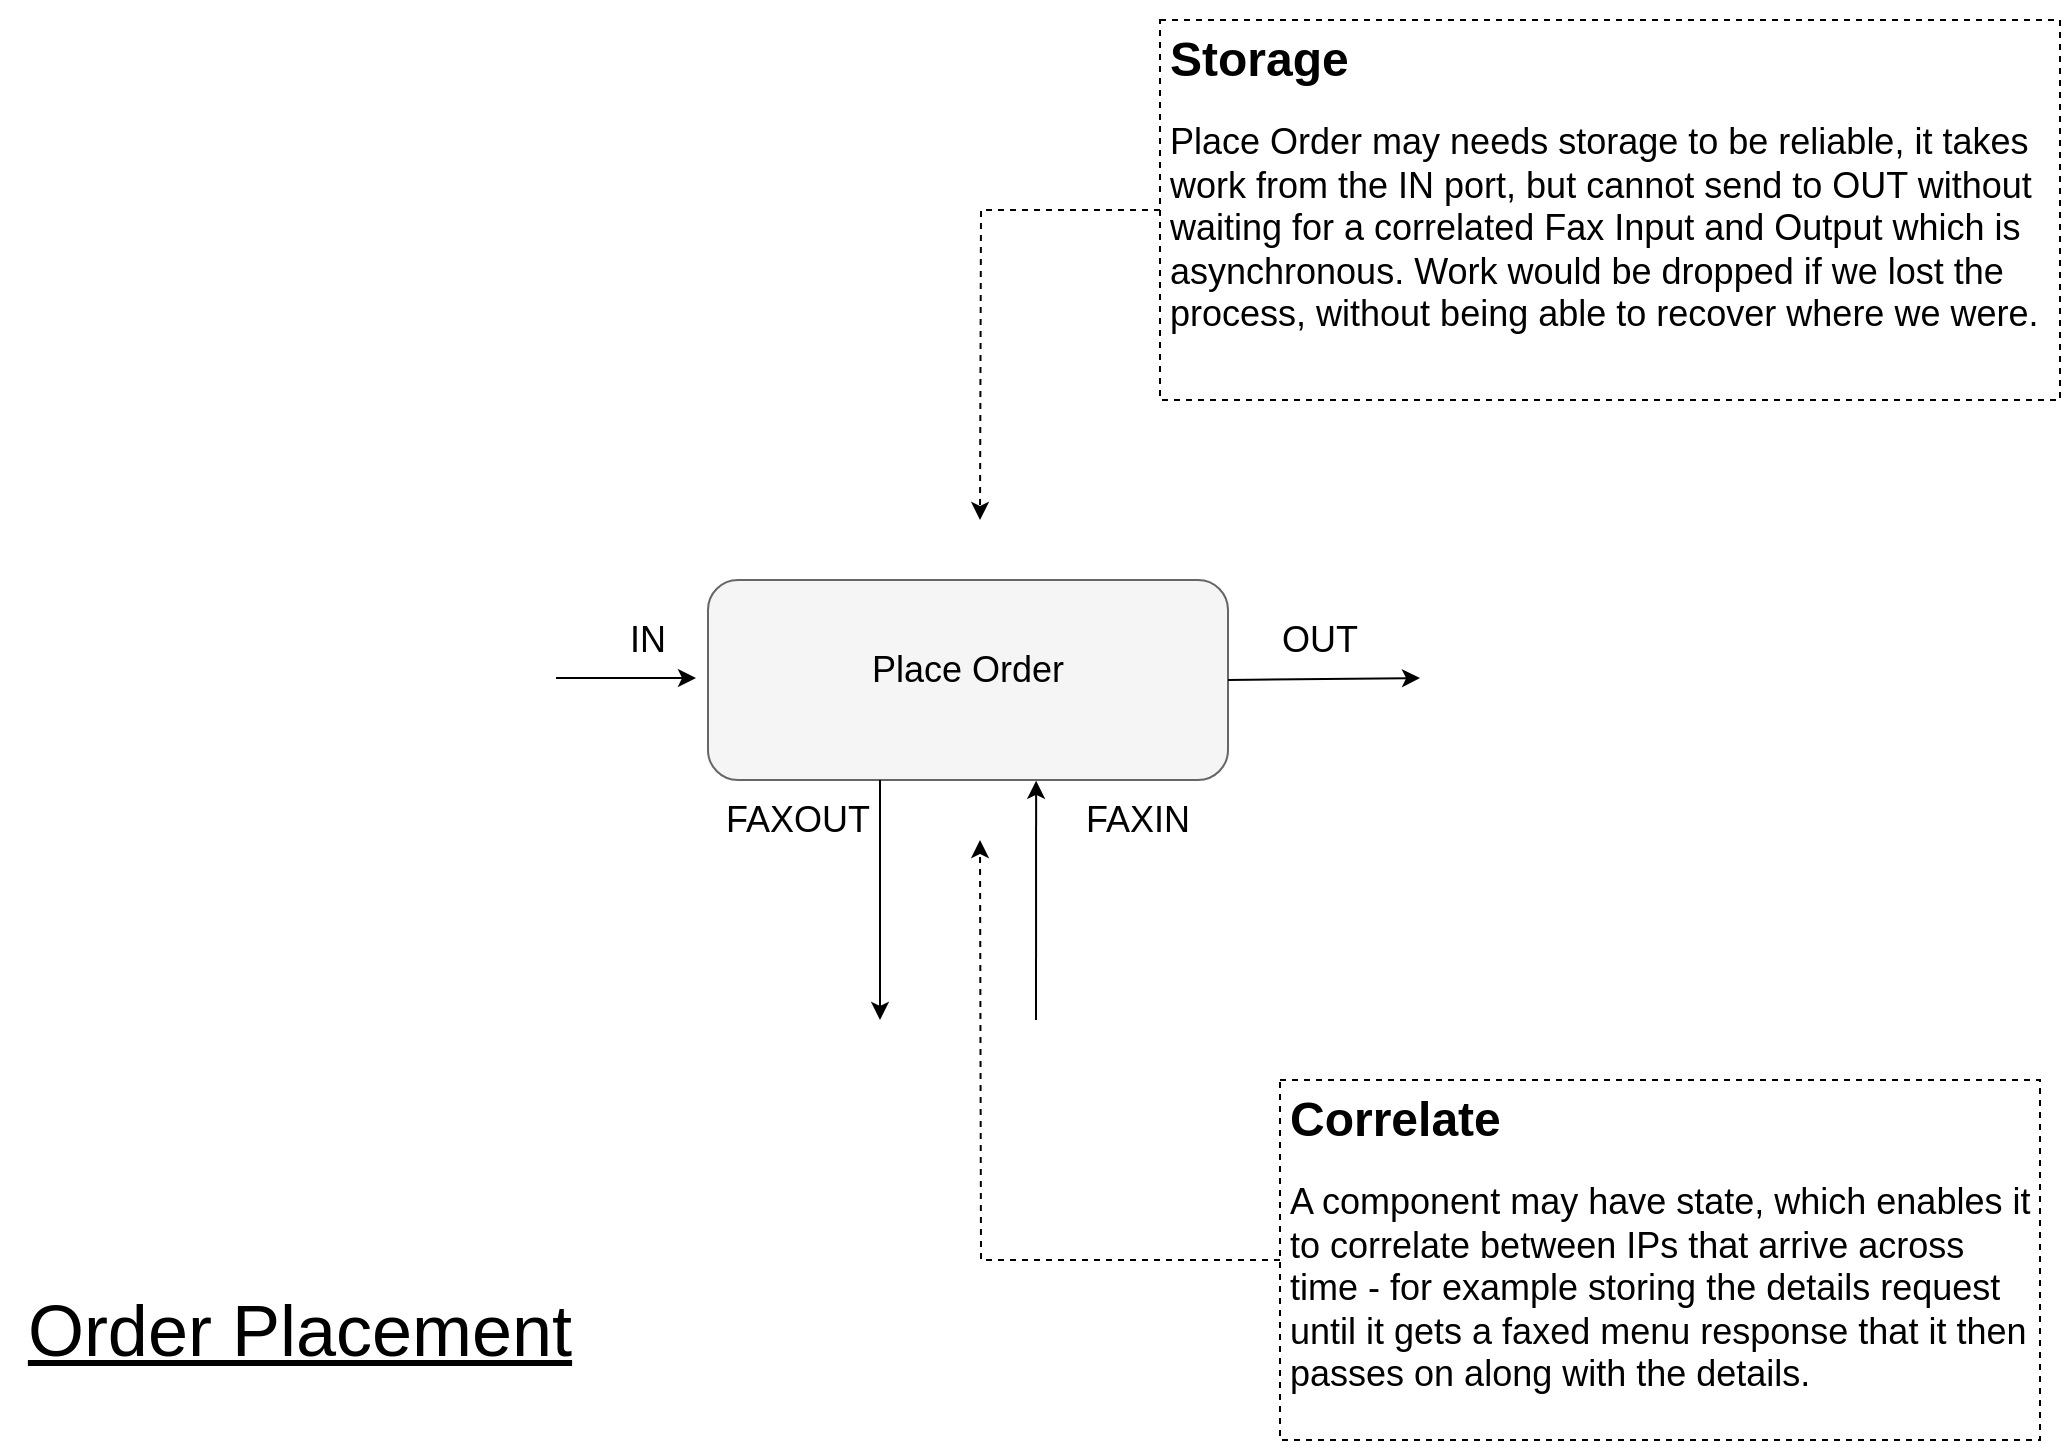 <mxfile version="15.2.7" type="device"><diagram id="E5FjDxnkOW2KMW4JsGUY" name="Page-1"><mxGraphModel dx="1923" dy="1186" grid="1" gridSize="10" guides="1" tooltips="1" connect="1" arrows="1" fold="1" page="1" pageScale="1" pageWidth="1169" pageHeight="827" math="0" shadow="0"><root><mxCell id="0"/><mxCell id="1" parent="0"/><mxCell id="_nZbbQgpn2xU3Poc0D8L-3" value="" style="endArrow=classic;html=1;" edge="1" parent="1"><mxGeometry width="50" height="50" relative="1" as="geometry"><mxPoint x="378" y="389" as="sourcePoint"/><mxPoint x="448" y="389" as="targetPoint"/></mxGeometry></mxCell><mxCell id="_nZbbQgpn2xU3Poc0D8L-5" value="&lt;font style=&quot;font-size: 18px&quot;&gt;IN&lt;/font&gt;" style="text;html=1;strokeColor=none;fillColor=none;align=center;verticalAlign=middle;whiteSpace=wrap;rounded=0;" vertex="1" parent="1"><mxGeometry x="394" y="360" width="60" height="20" as="geometry"/></mxCell><mxCell id="_nZbbQgpn2xU3Poc0D8L-8" value="" style="rounded=1;whiteSpace=wrap;html=1;fillColor=#f5f5f5;strokeColor=#666666;fontColor=#333333;" vertex="1" parent="1"><mxGeometry x="454" y="340" width="260" height="100" as="geometry"/></mxCell><mxCell id="_nZbbQgpn2xU3Poc0D8L-9" value="&lt;font style=&quot;font-size: 18px&quot;&gt;Place Order&lt;/font&gt;" style="text;html=1;strokeColor=none;fillColor=none;align=center;verticalAlign=middle;whiteSpace=wrap;rounded=0;" vertex="1" parent="1"><mxGeometry x="529" y="360" width="110" height="50" as="geometry"/></mxCell><mxCell id="_nZbbQgpn2xU3Poc0D8L-16" value="" style="endArrow=classic;html=1;exitX=1;exitY=0.5;exitDx=0;exitDy=0;" edge="1" parent="1"><mxGeometry width="50" height="50" relative="1" as="geometry"><mxPoint x="714" y="390" as="sourcePoint"/><mxPoint x="810" y="389" as="targetPoint"/></mxGeometry></mxCell><mxCell id="_nZbbQgpn2xU3Poc0D8L-17" value="&lt;font style=&quot;font-size: 18px&quot;&gt;OUT&lt;/font&gt;" style="text;html=1;strokeColor=none;fillColor=none;align=center;verticalAlign=middle;whiteSpace=wrap;rounded=0;" vertex="1" parent="1"><mxGeometry x="730" y="360" width="60" height="20" as="geometry"/></mxCell><mxCell id="_nZbbQgpn2xU3Poc0D8L-18" value="&lt;span style=&quot;font-size: 36px&quot;&gt;&lt;u&gt;Order Placement&lt;/u&gt;&lt;/span&gt;" style="text;html=1;strokeColor=none;fillColor=none;align=center;verticalAlign=middle;whiteSpace=wrap;rounded=0;" vertex="1" parent="1"><mxGeometry x="100" y="690" width="300" height="50" as="geometry"/></mxCell><mxCell id="_nZbbQgpn2xU3Poc0D8L-19" value="" style="endArrow=classic;html=1;" edge="1" parent="1"><mxGeometry width="50" height="50" relative="1" as="geometry"><mxPoint x="540" y="440" as="sourcePoint"/><mxPoint x="540" y="560" as="targetPoint"/></mxGeometry></mxCell><mxCell id="_nZbbQgpn2xU3Poc0D8L-20" value="&lt;font style=&quot;font-size: 18px&quot;&gt;FAXOUT&lt;/font&gt;" style="text;html=1;strokeColor=none;fillColor=none;align=center;verticalAlign=middle;whiteSpace=wrap;rounded=0;" vertex="1" parent="1"><mxGeometry x="469" y="450" width="60" height="20" as="geometry"/></mxCell><mxCell id="_nZbbQgpn2xU3Poc0D8L-21" value="" style="endArrow=classic;html=1;entryX=0.631;entryY=1.004;entryDx=0;entryDy=0;entryPerimeter=0;" edge="1" parent="1" target="_nZbbQgpn2xU3Poc0D8L-8"><mxGeometry width="50" height="50" relative="1" as="geometry"><mxPoint x="618" y="560" as="sourcePoint"/><mxPoint x="550" y="570.0" as="targetPoint"/></mxGeometry></mxCell><mxCell id="_nZbbQgpn2xU3Poc0D8L-22" value="&lt;font style=&quot;font-size: 18px&quot;&gt;FAXIN&lt;/font&gt;" style="text;html=1;strokeColor=none;fillColor=none;align=center;verticalAlign=middle;whiteSpace=wrap;rounded=0;" vertex="1" parent="1"><mxGeometry x="639" y="450" width="60" height="20" as="geometry"/></mxCell><mxCell id="_nZbbQgpn2xU3Poc0D8L-23" style="edgeStyle=orthogonalEdgeStyle;rounded=0;orthogonalLoop=1;jettySize=auto;html=1;dashed=1;" edge="1" parent="1" source="_nZbbQgpn2xU3Poc0D8L-24"><mxGeometry relative="1" as="geometry"><mxPoint x="590.0" y="470" as="targetPoint"/></mxGeometry></mxCell><mxCell id="_nZbbQgpn2xU3Poc0D8L-24" value="&lt;h1&gt;Correlate&lt;/h1&gt;&lt;p&gt;&lt;font style=&quot;font-size: 18px&quot;&gt;A component may have state, which enables it to correlate between IPs that arrive across time - for example storing the details request until it gets a faxed menu response that it then passes on along with the details.&lt;/font&gt;&lt;/p&gt;" style="text;html=1;strokeColor=default;fillColor=none;spacing=5;spacingTop=-20;whiteSpace=wrap;overflow=hidden;rounded=0;dashed=1;" vertex="1" parent="1"><mxGeometry x="740" y="590" width="380" height="180" as="geometry"/></mxCell><mxCell id="_nZbbQgpn2xU3Poc0D8L-25" style="edgeStyle=orthogonalEdgeStyle;rounded=0;orthogonalLoop=1;jettySize=auto;html=1;dashed=1;" edge="1" parent="1" source="_nZbbQgpn2xU3Poc0D8L-26"><mxGeometry relative="1" as="geometry"><mxPoint x="590.0" y="310.0" as="targetPoint"/></mxGeometry></mxCell><mxCell id="_nZbbQgpn2xU3Poc0D8L-26" value="&lt;h1&gt;Storage&lt;/h1&gt;&lt;p&gt;&lt;span style=&quot;font-size: 18px&quot;&gt;Place Order may needs storage to be reliable, it takes work from the IN port, but cannot send to OUT without waiting for a correlated Fax Input and Output which is asynchronous. Work would be dropped if we lost the process, without being able to recover where we were.&lt;/span&gt;&lt;/p&gt;" style="text;html=1;strokeColor=default;fillColor=none;spacing=5;spacingTop=-20;whiteSpace=wrap;overflow=hidden;rounded=0;dashed=1;" vertex="1" parent="1"><mxGeometry x="680" y="60" width="450" height="190" as="geometry"/></mxCell></root></mxGraphModel></diagram></mxfile>